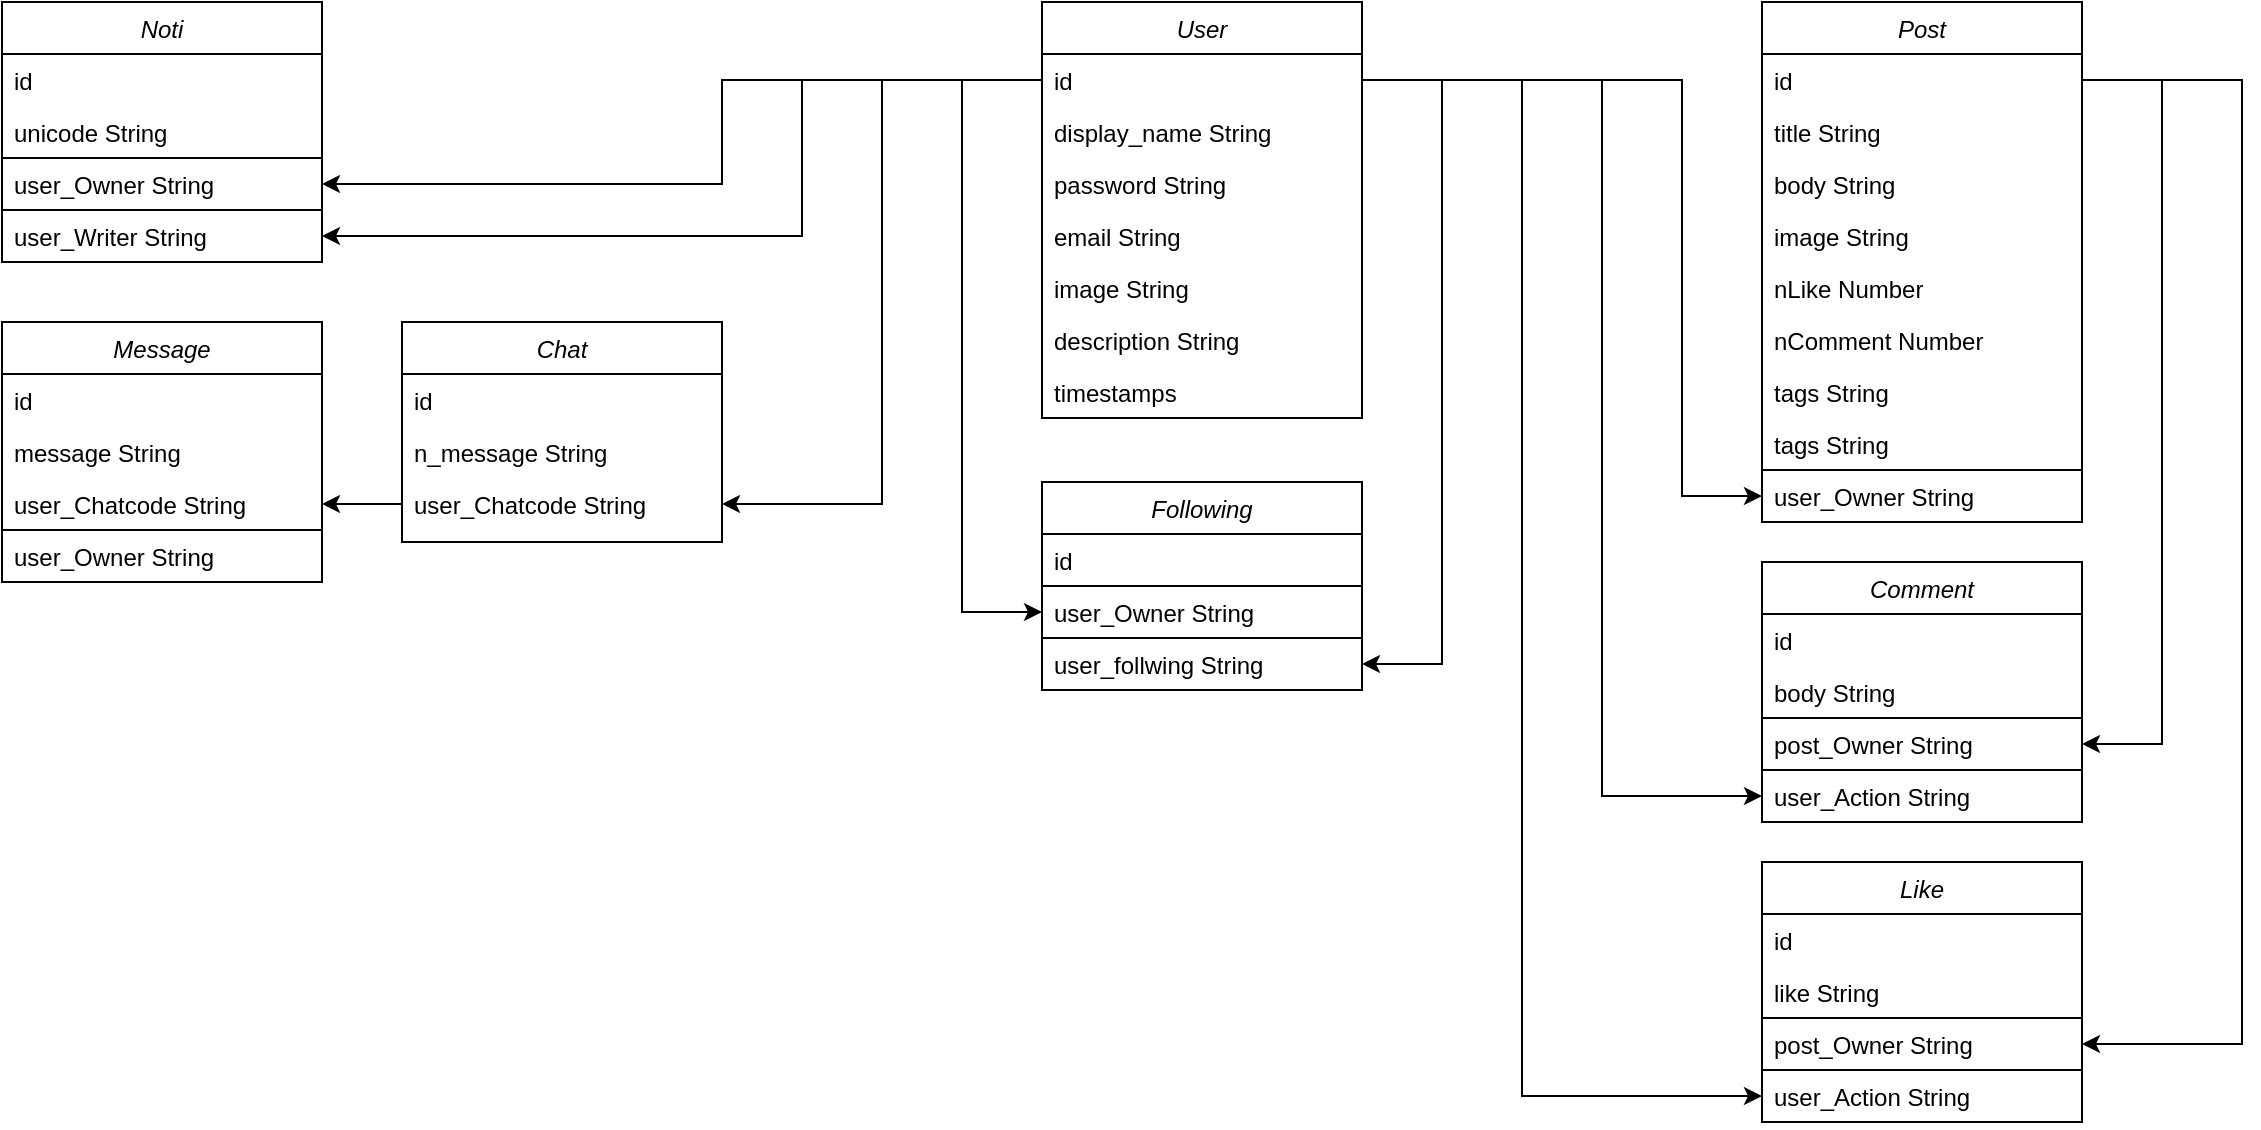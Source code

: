 <mxfile version="15.4.1" type="github">
  <diagram id="C5RBs43oDa-KdzZeNtuy" name="Page-1">
    <mxGraphModel dx="1626" dy="946" grid="1" gridSize="10" guides="1" tooltips="1" connect="1" arrows="1" fold="1" page="1" pageScale="1" pageWidth="1169" pageHeight="827" math="0" shadow="0">
      <root>
        <mxCell id="WIyWlLk6GJQsqaUBKTNV-0" />
        <mxCell id="WIyWlLk6GJQsqaUBKTNV-1" parent="WIyWlLk6GJQsqaUBKTNV-0" />
        <mxCell id="zkfFHV4jXpPFQw0GAbJ--0" value="User" style="swimlane;fontStyle=2;align=center;verticalAlign=top;childLayout=stackLayout;horizontal=1;startSize=26;horizontalStack=0;resizeParent=1;resizeLast=0;collapsible=1;marginBottom=0;rounded=0;shadow=0;strokeWidth=1;" parent="WIyWlLk6GJQsqaUBKTNV-1" vertex="1">
          <mxGeometry x="560" y="40" width="160" height="208" as="geometry">
            <mxRectangle x="230" y="140" width="160" height="26" as="alternateBounds" />
          </mxGeometry>
        </mxCell>
        <mxCell id="zkfFHV4jXpPFQw0GAbJ--1" value="id" style="text;align=left;verticalAlign=top;spacingLeft=4;spacingRight=4;overflow=hidden;rotatable=0;points=[[0,0.5],[1,0.5]];portConstraint=eastwest;" parent="zkfFHV4jXpPFQw0GAbJ--0" vertex="1">
          <mxGeometry y="26" width="160" height="26" as="geometry" />
        </mxCell>
        <mxCell id="zkfFHV4jXpPFQw0GAbJ--2" value="display_name String" style="text;align=left;verticalAlign=top;spacingLeft=4;spacingRight=4;overflow=hidden;rotatable=0;points=[[0,0.5],[1,0.5]];portConstraint=eastwest;rounded=0;shadow=0;html=0;" parent="zkfFHV4jXpPFQw0GAbJ--0" vertex="1">
          <mxGeometry y="52" width="160" height="26" as="geometry" />
        </mxCell>
        <mxCell id="zkfFHV4jXpPFQw0GAbJ--3" value="password String" style="text;align=left;verticalAlign=top;spacingLeft=4;spacingRight=4;overflow=hidden;rotatable=0;points=[[0,0.5],[1,0.5]];portConstraint=eastwest;rounded=0;shadow=0;html=0;" parent="zkfFHV4jXpPFQw0GAbJ--0" vertex="1">
          <mxGeometry y="78" width="160" height="26" as="geometry" />
        </mxCell>
        <mxCell id="1Aba_lrW8TTdOhCYzZ2M-0" value="email String" style="text;align=left;verticalAlign=top;spacingLeft=4;spacingRight=4;overflow=hidden;rotatable=0;points=[[0,0.5],[1,0.5]];portConstraint=eastwest;rounded=0;shadow=0;html=0;" vertex="1" parent="zkfFHV4jXpPFQw0GAbJ--0">
          <mxGeometry y="104" width="160" height="26" as="geometry" />
        </mxCell>
        <mxCell id="1Aba_lrW8TTdOhCYzZ2M-1" value="image String" style="text;align=left;verticalAlign=top;spacingLeft=4;spacingRight=4;overflow=hidden;rotatable=0;points=[[0,0.5],[1,0.5]];portConstraint=eastwest;rounded=0;shadow=0;html=0;" vertex="1" parent="zkfFHV4jXpPFQw0GAbJ--0">
          <mxGeometry y="130" width="160" height="26" as="geometry" />
        </mxCell>
        <mxCell id="1Aba_lrW8TTdOhCYzZ2M-2" value="description String" style="text;align=left;verticalAlign=top;spacingLeft=4;spacingRight=4;overflow=hidden;rotatable=0;points=[[0,0.5],[1,0.5]];portConstraint=eastwest;rounded=0;shadow=0;html=0;" vertex="1" parent="zkfFHV4jXpPFQw0GAbJ--0">
          <mxGeometry y="156" width="160" height="26" as="geometry" />
        </mxCell>
        <mxCell id="1Aba_lrW8TTdOhCYzZ2M-3" value="timestamps" style="text;align=left;verticalAlign=top;spacingLeft=4;spacingRight=4;overflow=hidden;rotatable=0;points=[[0,0.5],[1,0.5]];portConstraint=eastwest;rounded=0;shadow=0;html=0;" vertex="1" parent="zkfFHV4jXpPFQw0GAbJ--0">
          <mxGeometry y="182" width="160" height="26" as="geometry" />
        </mxCell>
        <mxCell id="1Aba_lrW8TTdOhCYzZ2M-4" value="Post" style="swimlane;fontStyle=2;align=center;verticalAlign=top;childLayout=stackLayout;horizontal=1;startSize=26;horizontalStack=0;resizeParent=1;resizeLast=0;collapsible=1;marginBottom=0;rounded=0;shadow=0;strokeWidth=1;" vertex="1" parent="WIyWlLk6GJQsqaUBKTNV-1">
          <mxGeometry x="920" y="40" width="160" height="260" as="geometry">
            <mxRectangle x="230" y="140" width="160" height="26" as="alternateBounds" />
          </mxGeometry>
        </mxCell>
        <mxCell id="1Aba_lrW8TTdOhCYzZ2M-5" value="id" style="text;align=left;verticalAlign=top;spacingLeft=4;spacingRight=4;overflow=hidden;rotatable=0;points=[[0,0.5],[1,0.5]];portConstraint=eastwest;" vertex="1" parent="1Aba_lrW8TTdOhCYzZ2M-4">
          <mxGeometry y="26" width="160" height="26" as="geometry" />
        </mxCell>
        <mxCell id="1Aba_lrW8TTdOhCYzZ2M-6" value="title String" style="text;align=left;verticalAlign=top;spacingLeft=4;spacingRight=4;overflow=hidden;rotatable=0;points=[[0,0.5],[1,0.5]];portConstraint=eastwest;rounded=0;shadow=0;html=0;" vertex="1" parent="1Aba_lrW8TTdOhCYzZ2M-4">
          <mxGeometry y="52" width="160" height="26" as="geometry" />
        </mxCell>
        <mxCell id="1Aba_lrW8TTdOhCYzZ2M-7" value="body String" style="text;align=left;verticalAlign=top;spacingLeft=4;spacingRight=4;overflow=hidden;rotatable=0;points=[[0,0.5],[1,0.5]];portConstraint=eastwest;rounded=0;shadow=0;html=0;" vertex="1" parent="1Aba_lrW8TTdOhCYzZ2M-4">
          <mxGeometry y="78" width="160" height="26" as="geometry" />
        </mxCell>
        <mxCell id="1Aba_lrW8TTdOhCYzZ2M-8" value="image String" style="text;align=left;verticalAlign=top;spacingLeft=4;spacingRight=4;overflow=hidden;rotatable=0;points=[[0,0.5],[1,0.5]];portConstraint=eastwest;rounded=0;shadow=0;html=0;" vertex="1" parent="1Aba_lrW8TTdOhCYzZ2M-4">
          <mxGeometry y="104" width="160" height="26" as="geometry" />
        </mxCell>
        <mxCell id="1Aba_lrW8TTdOhCYzZ2M-9" value="nLike Number" style="text;align=left;verticalAlign=top;spacingLeft=4;spacingRight=4;overflow=hidden;rotatable=0;points=[[0,0.5],[1,0.5]];portConstraint=eastwest;rounded=0;shadow=0;html=0;" vertex="1" parent="1Aba_lrW8TTdOhCYzZ2M-4">
          <mxGeometry y="130" width="160" height="26" as="geometry" />
        </mxCell>
        <mxCell id="1Aba_lrW8TTdOhCYzZ2M-10" value="nComment Number" style="text;align=left;verticalAlign=top;spacingLeft=4;spacingRight=4;overflow=hidden;rotatable=0;points=[[0,0.5],[1,0.5]];portConstraint=eastwest;rounded=0;shadow=0;html=0;" vertex="1" parent="1Aba_lrW8TTdOhCYzZ2M-4">
          <mxGeometry y="156" width="160" height="26" as="geometry" />
        </mxCell>
        <mxCell id="1Aba_lrW8TTdOhCYzZ2M-11" value="tags String" style="text;align=left;verticalAlign=top;spacingLeft=4;spacingRight=4;overflow=hidden;rotatable=0;points=[[0,0.5],[1,0.5]];portConstraint=eastwest;rounded=0;shadow=0;html=0;" vertex="1" parent="1Aba_lrW8TTdOhCYzZ2M-4">
          <mxGeometry y="182" width="160" height="26" as="geometry" />
        </mxCell>
        <mxCell id="1Aba_lrW8TTdOhCYzZ2M-12" value="tags String" style="text;align=left;verticalAlign=top;spacingLeft=4;spacingRight=4;overflow=hidden;rotatable=0;points=[[0,0.5],[1,0.5]];portConstraint=eastwest;rounded=0;shadow=0;html=0;" vertex="1" parent="1Aba_lrW8TTdOhCYzZ2M-4">
          <mxGeometry y="208" width="160" height="26" as="geometry" />
        </mxCell>
        <mxCell id="1Aba_lrW8TTdOhCYzZ2M-13" value="user_Owner String" style="text;align=left;verticalAlign=top;spacingLeft=4;spacingRight=4;overflow=hidden;rotatable=0;points=[[0,0.5],[1,0.5]];portConstraint=eastwest;rounded=0;shadow=0;html=0;strokeColor=default;" vertex="1" parent="1Aba_lrW8TTdOhCYzZ2M-4">
          <mxGeometry y="234" width="160" height="26" as="geometry" />
        </mxCell>
        <mxCell id="1Aba_lrW8TTdOhCYzZ2M-14" value="Noti" style="swimlane;fontStyle=2;align=center;verticalAlign=top;childLayout=stackLayout;horizontal=1;startSize=26;horizontalStack=0;resizeParent=1;resizeLast=0;collapsible=1;marginBottom=0;rounded=0;shadow=0;strokeWidth=1;" vertex="1" parent="WIyWlLk6GJQsqaUBKTNV-1">
          <mxGeometry x="40" y="40" width="160" height="130" as="geometry">
            <mxRectangle x="230" y="140" width="160" height="26" as="alternateBounds" />
          </mxGeometry>
        </mxCell>
        <mxCell id="1Aba_lrW8TTdOhCYzZ2M-15" value="id" style="text;align=left;verticalAlign=top;spacingLeft=4;spacingRight=4;overflow=hidden;rotatable=0;points=[[0,0.5],[1,0.5]];portConstraint=eastwest;" vertex="1" parent="1Aba_lrW8TTdOhCYzZ2M-14">
          <mxGeometry y="26" width="160" height="26" as="geometry" />
        </mxCell>
        <mxCell id="1Aba_lrW8TTdOhCYzZ2M-16" value="unicode String" style="text;align=left;verticalAlign=top;spacingLeft=4;spacingRight=4;overflow=hidden;rotatable=0;points=[[0,0.5],[1,0.5]];portConstraint=eastwest;rounded=0;shadow=0;html=0;" vertex="1" parent="1Aba_lrW8TTdOhCYzZ2M-14">
          <mxGeometry y="52" width="160" height="26" as="geometry" />
        </mxCell>
        <mxCell id="1Aba_lrW8TTdOhCYzZ2M-23" value="user_Owner String" style="text;align=left;verticalAlign=top;spacingLeft=4;spacingRight=4;overflow=hidden;rotatable=0;points=[[0,0.5],[1,0.5]];portConstraint=eastwest;rounded=0;shadow=0;html=0;strokeColor=default;" vertex="1" parent="1Aba_lrW8TTdOhCYzZ2M-14">
          <mxGeometry y="78" width="160" height="26" as="geometry" />
        </mxCell>
        <mxCell id="1Aba_lrW8TTdOhCYzZ2M-24" value="user_Writer String" style="text;align=left;verticalAlign=top;spacingLeft=4;spacingRight=4;overflow=hidden;rotatable=0;points=[[0,0.5],[1,0.5]];portConstraint=eastwest;rounded=0;shadow=0;html=0;strokeColor=default;" vertex="1" parent="1Aba_lrW8TTdOhCYzZ2M-14">
          <mxGeometry y="104" width="160" height="26" as="geometry" />
        </mxCell>
        <mxCell id="1Aba_lrW8TTdOhCYzZ2M-25" value="Message" style="swimlane;fontStyle=2;align=center;verticalAlign=top;childLayout=stackLayout;horizontal=1;startSize=26;horizontalStack=0;resizeParent=1;resizeLast=0;collapsible=1;marginBottom=0;rounded=0;shadow=0;strokeWidth=1;" vertex="1" parent="WIyWlLk6GJQsqaUBKTNV-1">
          <mxGeometry x="40" y="200" width="160" height="130" as="geometry">
            <mxRectangle x="230" y="140" width="160" height="26" as="alternateBounds" />
          </mxGeometry>
        </mxCell>
        <mxCell id="1Aba_lrW8TTdOhCYzZ2M-26" value="id" style="text;align=left;verticalAlign=top;spacingLeft=4;spacingRight=4;overflow=hidden;rotatable=0;points=[[0,0.5],[1,0.5]];portConstraint=eastwest;" vertex="1" parent="1Aba_lrW8TTdOhCYzZ2M-25">
          <mxGeometry y="26" width="160" height="26" as="geometry" />
        </mxCell>
        <mxCell id="1Aba_lrW8TTdOhCYzZ2M-27" value="message String" style="text;align=left;verticalAlign=top;spacingLeft=4;spacingRight=4;overflow=hidden;rotatable=0;points=[[0,0.5],[1,0.5]];portConstraint=eastwest;rounded=0;shadow=0;html=0;" vertex="1" parent="1Aba_lrW8TTdOhCYzZ2M-25">
          <mxGeometry y="52" width="160" height="26" as="geometry" />
        </mxCell>
        <mxCell id="1Aba_lrW8TTdOhCYzZ2M-28" value="user_Chatcode String" style="text;align=left;verticalAlign=top;spacingLeft=4;spacingRight=4;overflow=hidden;rotatable=0;points=[[0,0.5],[1,0.5]];portConstraint=eastwest;rounded=0;shadow=0;html=0;strokeColor=none;" vertex="1" parent="1Aba_lrW8TTdOhCYzZ2M-25">
          <mxGeometry y="78" width="160" height="26" as="geometry" />
        </mxCell>
        <mxCell id="1Aba_lrW8TTdOhCYzZ2M-29" value="user_Owner String" style="text;align=left;verticalAlign=top;spacingLeft=4;spacingRight=4;overflow=hidden;rotatable=0;points=[[0,0.5],[1,0.5]];portConstraint=eastwest;rounded=0;shadow=0;html=0;strokeColor=default;" vertex="1" parent="1Aba_lrW8TTdOhCYzZ2M-25">
          <mxGeometry y="104" width="160" height="26" as="geometry" />
        </mxCell>
        <mxCell id="1Aba_lrW8TTdOhCYzZ2M-30" value="Like" style="swimlane;fontStyle=2;align=center;verticalAlign=top;childLayout=stackLayout;horizontal=1;startSize=26;horizontalStack=0;resizeParent=1;resizeLast=0;collapsible=1;marginBottom=0;rounded=0;shadow=0;strokeWidth=1;" vertex="1" parent="WIyWlLk6GJQsqaUBKTNV-1">
          <mxGeometry x="920" y="470" width="160" height="130" as="geometry">
            <mxRectangle x="230" y="140" width="160" height="26" as="alternateBounds" />
          </mxGeometry>
        </mxCell>
        <mxCell id="1Aba_lrW8TTdOhCYzZ2M-31" value="id" style="text;align=left;verticalAlign=top;spacingLeft=4;spacingRight=4;overflow=hidden;rotatable=0;points=[[0,0.5],[1,0.5]];portConstraint=eastwest;" vertex="1" parent="1Aba_lrW8TTdOhCYzZ2M-30">
          <mxGeometry y="26" width="160" height="26" as="geometry" />
        </mxCell>
        <mxCell id="1Aba_lrW8TTdOhCYzZ2M-32" value="like String" style="text;align=left;verticalAlign=top;spacingLeft=4;spacingRight=4;overflow=hidden;rotatable=0;points=[[0,0.5],[1,0.5]];portConstraint=eastwest;rounded=0;shadow=0;html=0;" vertex="1" parent="1Aba_lrW8TTdOhCYzZ2M-30">
          <mxGeometry y="52" width="160" height="26" as="geometry" />
        </mxCell>
        <mxCell id="1Aba_lrW8TTdOhCYzZ2M-33" value="post_Owner String" style="text;align=left;verticalAlign=top;spacingLeft=4;spacingRight=4;overflow=hidden;rotatable=0;points=[[0,0.5],[1,0.5]];portConstraint=eastwest;rounded=0;shadow=0;html=0;strokeColor=default;" vertex="1" parent="1Aba_lrW8TTdOhCYzZ2M-30">
          <mxGeometry y="78" width="160" height="26" as="geometry" />
        </mxCell>
        <mxCell id="1Aba_lrW8TTdOhCYzZ2M-34" value="user_Action String" style="text;align=left;verticalAlign=top;spacingLeft=4;spacingRight=4;overflow=hidden;rotatable=0;points=[[0,0.5],[1,0.5]];portConstraint=eastwest;rounded=0;shadow=0;html=0;strokeColor=default;" vertex="1" parent="1Aba_lrW8TTdOhCYzZ2M-30">
          <mxGeometry y="104" width="160" height="26" as="geometry" />
        </mxCell>
        <mxCell id="1Aba_lrW8TTdOhCYzZ2M-35" value="Following" style="swimlane;fontStyle=2;align=center;verticalAlign=top;childLayout=stackLayout;horizontal=1;startSize=26;horizontalStack=0;resizeParent=1;resizeLast=0;collapsible=1;marginBottom=0;rounded=0;shadow=0;strokeWidth=1;" vertex="1" parent="WIyWlLk6GJQsqaUBKTNV-1">
          <mxGeometry x="560" y="280" width="160" height="104" as="geometry">
            <mxRectangle x="230" y="140" width="160" height="26" as="alternateBounds" />
          </mxGeometry>
        </mxCell>
        <mxCell id="1Aba_lrW8TTdOhCYzZ2M-36" value="id" style="text;align=left;verticalAlign=top;spacingLeft=4;spacingRight=4;overflow=hidden;rotatable=0;points=[[0,0.5],[1,0.5]];portConstraint=eastwest;" vertex="1" parent="1Aba_lrW8TTdOhCYzZ2M-35">
          <mxGeometry y="26" width="160" height="26" as="geometry" />
        </mxCell>
        <mxCell id="1Aba_lrW8TTdOhCYzZ2M-38" value="user_Owner String" style="text;align=left;verticalAlign=top;spacingLeft=4;spacingRight=4;overflow=hidden;rotatable=0;points=[[0,0.5],[1,0.5]];portConstraint=eastwest;rounded=0;shadow=0;html=0;strokeColor=default;" vertex="1" parent="1Aba_lrW8TTdOhCYzZ2M-35">
          <mxGeometry y="52" width="160" height="26" as="geometry" />
        </mxCell>
        <mxCell id="1Aba_lrW8TTdOhCYzZ2M-39" value="user_follwing String" style="text;align=left;verticalAlign=top;spacingLeft=4;spacingRight=4;overflow=hidden;rotatable=0;points=[[0,0.5],[1,0.5]];portConstraint=eastwest;rounded=0;shadow=0;html=0;strokeColor=default;" vertex="1" parent="1Aba_lrW8TTdOhCYzZ2M-35">
          <mxGeometry y="78" width="160" height="26" as="geometry" />
        </mxCell>
        <mxCell id="1Aba_lrW8TTdOhCYzZ2M-40" value="Comment" style="swimlane;fontStyle=2;align=center;verticalAlign=top;childLayout=stackLayout;horizontal=1;startSize=26;horizontalStack=0;resizeParent=1;resizeLast=0;collapsible=1;marginBottom=0;rounded=0;shadow=0;strokeWidth=1;" vertex="1" parent="WIyWlLk6GJQsqaUBKTNV-1">
          <mxGeometry x="920" y="320" width="160" height="130" as="geometry">
            <mxRectangle x="230" y="140" width="160" height="26" as="alternateBounds" />
          </mxGeometry>
        </mxCell>
        <mxCell id="1Aba_lrW8TTdOhCYzZ2M-41" value="id" style="text;align=left;verticalAlign=top;spacingLeft=4;spacingRight=4;overflow=hidden;rotatable=0;points=[[0,0.5],[1,0.5]];portConstraint=eastwest;" vertex="1" parent="1Aba_lrW8TTdOhCYzZ2M-40">
          <mxGeometry y="26" width="160" height="26" as="geometry" />
        </mxCell>
        <mxCell id="1Aba_lrW8TTdOhCYzZ2M-42" value="body String" style="text;align=left;verticalAlign=top;spacingLeft=4;spacingRight=4;overflow=hidden;rotatable=0;points=[[0,0.5],[1,0.5]];portConstraint=eastwest;rounded=0;shadow=0;html=0;" vertex="1" parent="1Aba_lrW8TTdOhCYzZ2M-40">
          <mxGeometry y="52" width="160" height="26" as="geometry" />
        </mxCell>
        <mxCell id="1Aba_lrW8TTdOhCYzZ2M-43" value="post_Owner String" style="text;align=left;verticalAlign=top;spacingLeft=4;spacingRight=4;overflow=hidden;rotatable=0;points=[[0,0.5],[1,0.5]];portConstraint=eastwest;rounded=0;shadow=0;html=0;strokeColor=default;" vertex="1" parent="1Aba_lrW8TTdOhCYzZ2M-40">
          <mxGeometry y="78" width="160" height="26" as="geometry" />
        </mxCell>
        <mxCell id="1Aba_lrW8TTdOhCYzZ2M-44" value="user_Action String" style="text;align=left;verticalAlign=top;spacingLeft=4;spacingRight=4;overflow=hidden;rotatable=0;points=[[0,0.5],[1,0.5]];portConstraint=eastwest;rounded=0;shadow=0;html=0;strokeColor=default;" vertex="1" parent="1Aba_lrW8TTdOhCYzZ2M-40">
          <mxGeometry y="104" width="160" height="26" as="geometry" />
        </mxCell>
        <mxCell id="1Aba_lrW8TTdOhCYzZ2M-45" value="Chat" style="swimlane;fontStyle=2;align=center;verticalAlign=top;childLayout=stackLayout;horizontal=1;startSize=26;horizontalStack=0;resizeParent=1;resizeLast=0;collapsible=1;marginBottom=0;rounded=0;shadow=0;strokeWidth=1;" vertex="1" parent="WIyWlLk6GJQsqaUBKTNV-1">
          <mxGeometry x="240" y="200" width="160" height="110" as="geometry">
            <mxRectangle x="230" y="140" width="160" height="26" as="alternateBounds" />
          </mxGeometry>
        </mxCell>
        <mxCell id="1Aba_lrW8TTdOhCYzZ2M-46" value="id" style="text;align=left;verticalAlign=top;spacingLeft=4;spacingRight=4;overflow=hidden;rotatable=0;points=[[0,0.5],[1,0.5]];portConstraint=eastwest;" vertex="1" parent="1Aba_lrW8TTdOhCYzZ2M-45">
          <mxGeometry y="26" width="160" height="26" as="geometry" />
        </mxCell>
        <mxCell id="1Aba_lrW8TTdOhCYzZ2M-47" value="n_message String" style="text;align=left;verticalAlign=top;spacingLeft=4;spacingRight=4;overflow=hidden;rotatable=0;points=[[0,0.5],[1,0.5]];portConstraint=eastwest;rounded=0;shadow=0;html=0;" vertex="1" parent="1Aba_lrW8TTdOhCYzZ2M-45">
          <mxGeometry y="52" width="160" height="26" as="geometry" />
        </mxCell>
        <mxCell id="1Aba_lrW8TTdOhCYzZ2M-48" value="user_Chatcode String" style="text;align=left;verticalAlign=top;spacingLeft=4;spacingRight=4;overflow=hidden;rotatable=0;points=[[0,0.5],[1,0.5]];portConstraint=eastwest;rounded=0;shadow=0;html=0;strokeColor=none;" vertex="1" parent="1Aba_lrW8TTdOhCYzZ2M-45">
          <mxGeometry y="78" width="160" height="26" as="geometry" />
        </mxCell>
        <mxCell id="1Aba_lrW8TTdOhCYzZ2M-50" style="edgeStyle=orthogonalEdgeStyle;rounded=0;orthogonalLoop=1;jettySize=auto;html=1;exitX=0;exitY=0.5;exitDx=0;exitDy=0;entryX=1;entryY=0.5;entryDx=0;entryDy=0;" edge="1" parent="WIyWlLk6GJQsqaUBKTNV-1" source="zkfFHV4jXpPFQw0GAbJ--1" target="1Aba_lrW8TTdOhCYzZ2M-23">
          <mxGeometry relative="1" as="geometry">
            <Array as="points">
              <mxPoint x="400" y="79" />
              <mxPoint x="400" y="131" />
            </Array>
          </mxGeometry>
        </mxCell>
        <mxCell id="1Aba_lrW8TTdOhCYzZ2M-51" style="edgeStyle=orthogonalEdgeStyle;rounded=0;orthogonalLoop=1;jettySize=auto;html=1;exitX=0;exitY=0.5;exitDx=0;exitDy=0;entryX=1;entryY=0.5;entryDx=0;entryDy=0;" edge="1" parent="WIyWlLk6GJQsqaUBKTNV-1" source="zkfFHV4jXpPFQw0GAbJ--1" target="1Aba_lrW8TTdOhCYzZ2M-24">
          <mxGeometry relative="1" as="geometry">
            <Array as="points">
              <mxPoint x="440" y="79" />
              <mxPoint x="440" y="157" />
            </Array>
          </mxGeometry>
        </mxCell>
        <mxCell id="1Aba_lrW8TTdOhCYzZ2M-52" style="edgeStyle=orthogonalEdgeStyle;rounded=0;orthogonalLoop=1;jettySize=auto;html=1;exitX=0;exitY=0.5;exitDx=0;exitDy=0;entryX=1;entryY=0.5;entryDx=0;entryDy=0;" edge="1" parent="WIyWlLk6GJQsqaUBKTNV-1" source="zkfFHV4jXpPFQw0GAbJ--1" target="1Aba_lrW8TTdOhCYzZ2M-48">
          <mxGeometry relative="1" as="geometry">
            <mxPoint x="400" y="317" as="targetPoint" />
            <Array as="points">
              <mxPoint x="480" y="79" />
              <mxPoint x="480" y="291" />
            </Array>
          </mxGeometry>
        </mxCell>
        <mxCell id="1Aba_lrW8TTdOhCYzZ2M-55" style="edgeStyle=orthogonalEdgeStyle;rounded=0;orthogonalLoop=1;jettySize=auto;html=1;exitX=0;exitY=0.5;exitDx=0;exitDy=0;entryX=1;entryY=0.5;entryDx=0;entryDy=0;" edge="1" parent="WIyWlLk6GJQsqaUBKTNV-1" source="1Aba_lrW8TTdOhCYzZ2M-48" target="1Aba_lrW8TTdOhCYzZ2M-28">
          <mxGeometry relative="1" as="geometry" />
        </mxCell>
        <mxCell id="1Aba_lrW8TTdOhCYzZ2M-57" style="edgeStyle=orthogonalEdgeStyle;rounded=0;orthogonalLoop=1;jettySize=auto;html=1;exitX=1;exitY=0.5;exitDx=0;exitDy=0;entryX=0;entryY=0.5;entryDx=0;entryDy=0;" edge="1" parent="WIyWlLk6GJQsqaUBKTNV-1" source="zkfFHV4jXpPFQw0GAbJ--1" target="1Aba_lrW8TTdOhCYzZ2M-13">
          <mxGeometry relative="1" as="geometry">
            <Array as="points">
              <mxPoint x="880" y="79" />
              <mxPoint x="880" y="287" />
            </Array>
          </mxGeometry>
        </mxCell>
        <mxCell id="1Aba_lrW8TTdOhCYzZ2M-58" style="edgeStyle=orthogonalEdgeStyle;rounded=0;orthogonalLoop=1;jettySize=auto;html=1;exitX=1;exitY=0.5;exitDx=0;exitDy=0;entryX=1;entryY=0.5;entryDx=0;entryDy=0;" edge="1" parent="WIyWlLk6GJQsqaUBKTNV-1" source="1Aba_lrW8TTdOhCYzZ2M-5" target="1Aba_lrW8TTdOhCYzZ2M-43">
          <mxGeometry relative="1" as="geometry">
            <Array as="points">
              <mxPoint x="1120" y="79" />
              <mxPoint x="1120" y="411" />
            </Array>
          </mxGeometry>
        </mxCell>
        <mxCell id="1Aba_lrW8TTdOhCYzZ2M-59" style="edgeStyle=orthogonalEdgeStyle;rounded=0;orthogonalLoop=1;jettySize=auto;html=1;exitX=1;exitY=0.5;exitDx=0;exitDy=0;" edge="1" parent="WIyWlLk6GJQsqaUBKTNV-1" source="zkfFHV4jXpPFQw0GAbJ--1" target="1Aba_lrW8TTdOhCYzZ2M-44">
          <mxGeometry relative="1" as="geometry">
            <Array as="points">
              <mxPoint x="840" y="79" />
              <mxPoint x="840" y="437" />
            </Array>
          </mxGeometry>
        </mxCell>
        <mxCell id="1Aba_lrW8TTdOhCYzZ2M-60" style="edgeStyle=orthogonalEdgeStyle;rounded=0;orthogonalLoop=1;jettySize=auto;html=1;exitX=1;exitY=0.5;exitDx=0;exitDy=0;entryX=1;entryY=0.5;entryDx=0;entryDy=0;" edge="1" parent="WIyWlLk6GJQsqaUBKTNV-1" source="1Aba_lrW8TTdOhCYzZ2M-5" target="1Aba_lrW8TTdOhCYzZ2M-33">
          <mxGeometry relative="1" as="geometry">
            <Array as="points">
              <mxPoint x="1160" y="79" />
              <mxPoint x="1160" y="561" />
            </Array>
          </mxGeometry>
        </mxCell>
        <mxCell id="1Aba_lrW8TTdOhCYzZ2M-61" style="edgeStyle=orthogonalEdgeStyle;rounded=0;orthogonalLoop=1;jettySize=auto;html=1;exitX=1;exitY=0.5;exitDx=0;exitDy=0;" edge="1" parent="WIyWlLk6GJQsqaUBKTNV-1" source="zkfFHV4jXpPFQw0GAbJ--1" target="1Aba_lrW8TTdOhCYzZ2M-34">
          <mxGeometry relative="1" as="geometry">
            <Array as="points">
              <mxPoint x="800" y="79" />
              <mxPoint x="800" y="587" />
            </Array>
          </mxGeometry>
        </mxCell>
        <mxCell id="1Aba_lrW8TTdOhCYzZ2M-62" style="edgeStyle=orthogonalEdgeStyle;rounded=0;orthogonalLoop=1;jettySize=auto;html=1;exitX=0;exitY=0.5;exitDx=0;exitDy=0;entryX=0;entryY=0.5;entryDx=0;entryDy=0;" edge="1" parent="WIyWlLk6GJQsqaUBKTNV-1" source="zkfFHV4jXpPFQw0GAbJ--1" target="1Aba_lrW8TTdOhCYzZ2M-38">
          <mxGeometry relative="1" as="geometry">
            <Array as="points">
              <mxPoint x="520" y="79" />
              <mxPoint x="520" y="345" />
            </Array>
          </mxGeometry>
        </mxCell>
        <mxCell id="1Aba_lrW8TTdOhCYzZ2M-63" style="edgeStyle=orthogonalEdgeStyle;rounded=0;orthogonalLoop=1;jettySize=auto;html=1;exitX=1;exitY=0.5;exitDx=0;exitDy=0;entryX=1;entryY=0.5;entryDx=0;entryDy=0;" edge="1" parent="WIyWlLk6GJQsqaUBKTNV-1" source="zkfFHV4jXpPFQw0GAbJ--1" target="1Aba_lrW8TTdOhCYzZ2M-39">
          <mxGeometry relative="1" as="geometry">
            <Array as="points">
              <mxPoint x="760" y="79" />
              <mxPoint x="760" y="371" />
            </Array>
          </mxGeometry>
        </mxCell>
      </root>
    </mxGraphModel>
  </diagram>
</mxfile>
